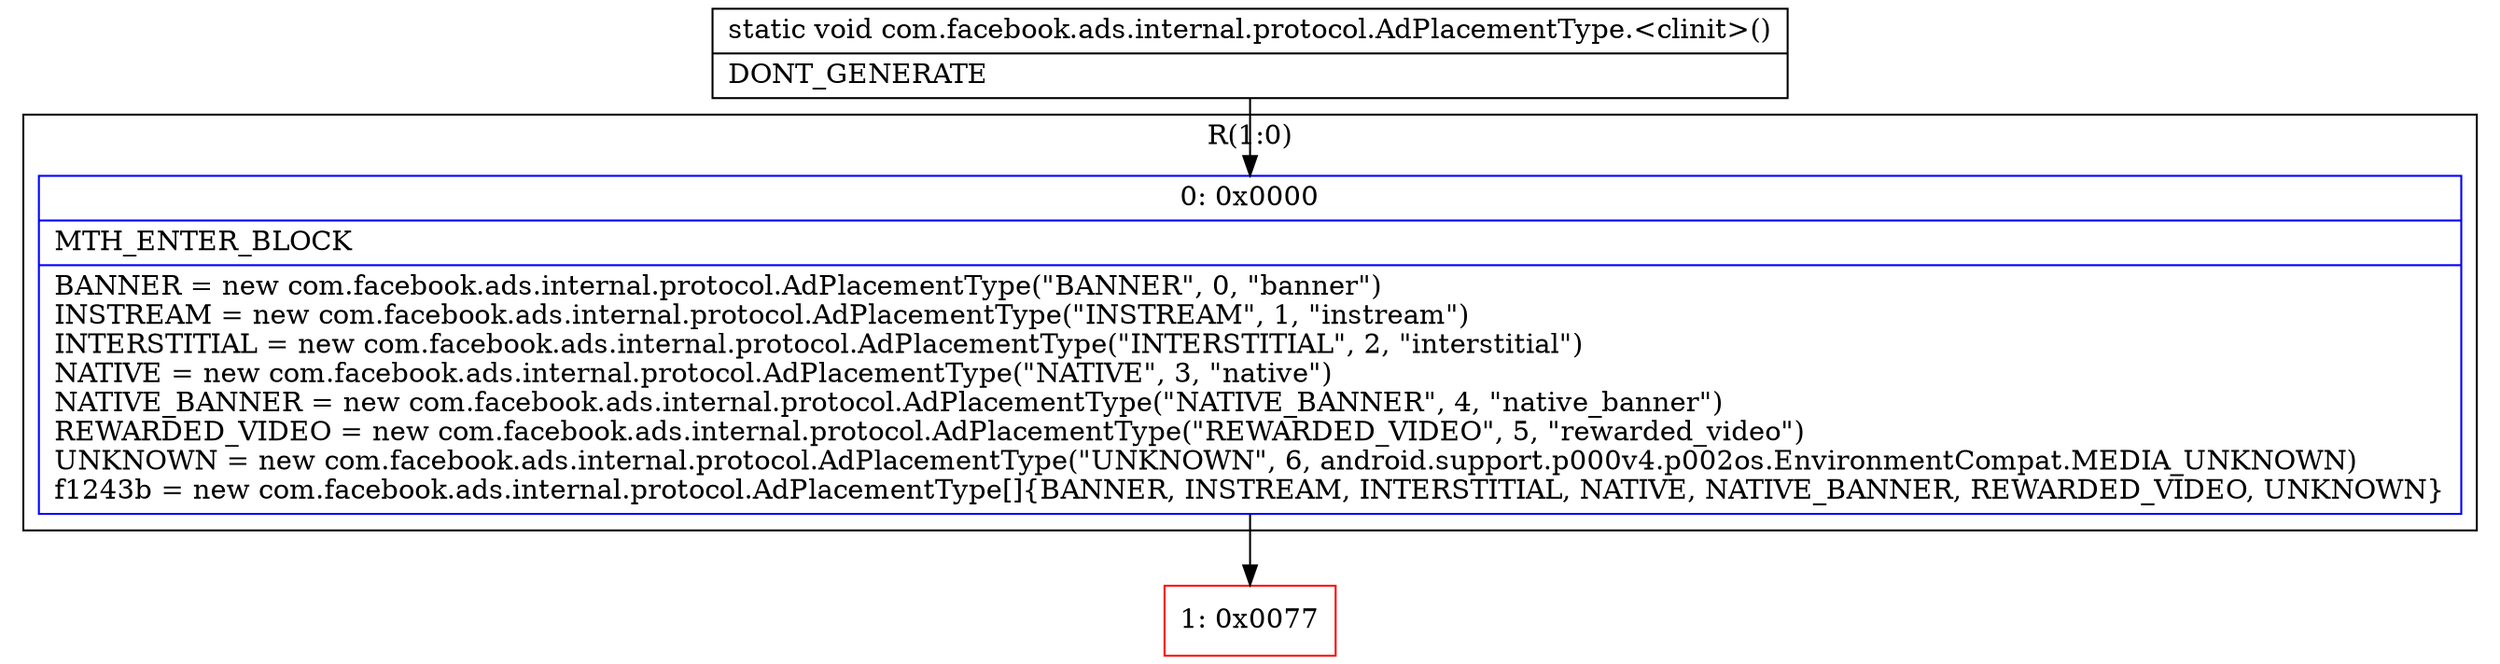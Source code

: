 digraph "CFG forcom.facebook.ads.internal.protocol.AdPlacementType.\<clinit\>()V" {
subgraph cluster_Region_270469471 {
label = "R(1:0)";
node [shape=record,color=blue];
Node_0 [shape=record,label="{0\:\ 0x0000|MTH_ENTER_BLOCK\l|BANNER = new com.facebook.ads.internal.protocol.AdPlacementType(\"BANNER\", 0, \"banner\")\lINSTREAM = new com.facebook.ads.internal.protocol.AdPlacementType(\"INSTREAM\", 1, \"instream\")\lINTERSTITIAL = new com.facebook.ads.internal.protocol.AdPlacementType(\"INTERSTITIAL\", 2, \"interstitial\")\lNATIVE = new com.facebook.ads.internal.protocol.AdPlacementType(\"NATIVE\", 3, \"native\")\lNATIVE_BANNER = new com.facebook.ads.internal.protocol.AdPlacementType(\"NATIVE_BANNER\", 4, \"native_banner\")\lREWARDED_VIDEO = new com.facebook.ads.internal.protocol.AdPlacementType(\"REWARDED_VIDEO\", 5, \"rewarded_video\")\lUNKNOWN = new com.facebook.ads.internal.protocol.AdPlacementType(\"UNKNOWN\", 6, android.support.p000v4.p002os.EnvironmentCompat.MEDIA_UNKNOWN)\lf1243b = new com.facebook.ads.internal.protocol.AdPlacementType[]\{BANNER, INSTREAM, INTERSTITIAL, NATIVE, NATIVE_BANNER, REWARDED_VIDEO, UNKNOWN\}\l}"];
}
Node_1 [shape=record,color=red,label="{1\:\ 0x0077}"];
MethodNode[shape=record,label="{static void com.facebook.ads.internal.protocol.AdPlacementType.\<clinit\>()  | DONT_GENERATE\l}"];
MethodNode -> Node_0;
Node_0 -> Node_1;
}

